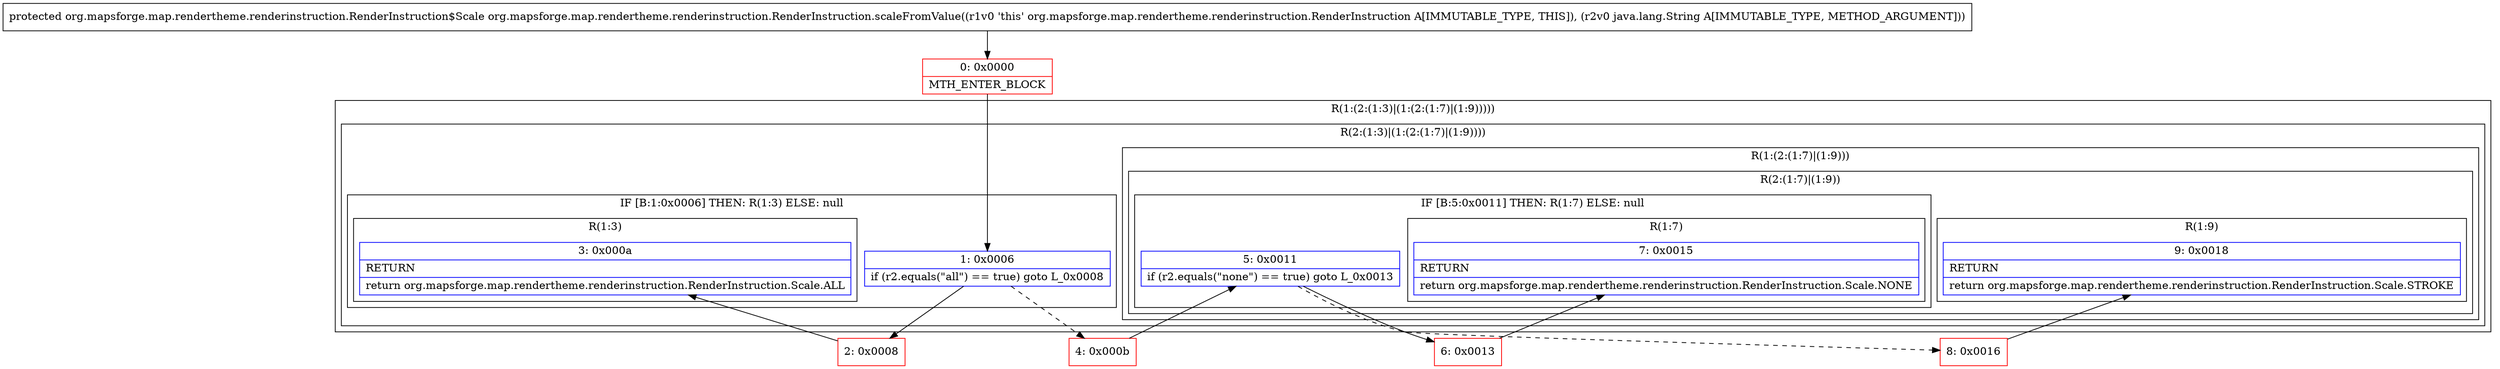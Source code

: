 digraph "CFG fororg.mapsforge.map.rendertheme.renderinstruction.RenderInstruction.scaleFromValue(Ljava\/lang\/String;)Lorg\/mapsforge\/map\/rendertheme\/renderinstruction\/RenderInstruction$Scale;" {
subgraph cluster_Region_2013723571 {
label = "R(1:(2:(1:3)|(1:(2:(1:7)|(1:9)))))";
node [shape=record,color=blue];
subgraph cluster_Region_1209663521 {
label = "R(2:(1:3)|(1:(2:(1:7)|(1:9))))";
node [shape=record,color=blue];
subgraph cluster_IfRegion_2132776457 {
label = "IF [B:1:0x0006] THEN: R(1:3) ELSE: null";
node [shape=record,color=blue];
Node_1 [shape=record,label="{1\:\ 0x0006|if (r2.equals(\"all\") == true) goto L_0x0008\l}"];
subgraph cluster_Region_1158747521 {
label = "R(1:3)";
node [shape=record,color=blue];
Node_3 [shape=record,label="{3\:\ 0x000a|RETURN\l|return org.mapsforge.map.rendertheme.renderinstruction.RenderInstruction.Scale.ALL\l}"];
}
}
subgraph cluster_Region_176530931 {
label = "R(1:(2:(1:7)|(1:9)))";
node [shape=record,color=blue];
subgraph cluster_Region_310818698 {
label = "R(2:(1:7)|(1:9))";
node [shape=record,color=blue];
subgraph cluster_IfRegion_288015373 {
label = "IF [B:5:0x0011] THEN: R(1:7) ELSE: null";
node [shape=record,color=blue];
Node_5 [shape=record,label="{5\:\ 0x0011|if (r2.equals(\"none\") == true) goto L_0x0013\l}"];
subgraph cluster_Region_1549428404 {
label = "R(1:7)";
node [shape=record,color=blue];
Node_7 [shape=record,label="{7\:\ 0x0015|RETURN\l|return org.mapsforge.map.rendertheme.renderinstruction.RenderInstruction.Scale.NONE\l}"];
}
}
subgraph cluster_Region_2077747953 {
label = "R(1:9)";
node [shape=record,color=blue];
Node_9 [shape=record,label="{9\:\ 0x0018|RETURN\l|return org.mapsforge.map.rendertheme.renderinstruction.RenderInstruction.Scale.STROKE\l}"];
}
}
}
}
}
Node_0 [shape=record,color=red,label="{0\:\ 0x0000|MTH_ENTER_BLOCK\l}"];
Node_2 [shape=record,color=red,label="{2\:\ 0x0008}"];
Node_4 [shape=record,color=red,label="{4\:\ 0x000b}"];
Node_6 [shape=record,color=red,label="{6\:\ 0x0013}"];
Node_8 [shape=record,color=red,label="{8\:\ 0x0016}"];
MethodNode[shape=record,label="{protected org.mapsforge.map.rendertheme.renderinstruction.RenderInstruction$Scale org.mapsforge.map.rendertheme.renderinstruction.RenderInstruction.scaleFromValue((r1v0 'this' org.mapsforge.map.rendertheme.renderinstruction.RenderInstruction A[IMMUTABLE_TYPE, THIS]), (r2v0 java.lang.String A[IMMUTABLE_TYPE, METHOD_ARGUMENT])) }"];
MethodNode -> Node_0;
Node_1 -> Node_2;
Node_1 -> Node_4[style=dashed];
Node_5 -> Node_6;
Node_5 -> Node_8[style=dashed];
Node_0 -> Node_1;
Node_2 -> Node_3;
Node_4 -> Node_5;
Node_6 -> Node_7;
Node_8 -> Node_9;
}

